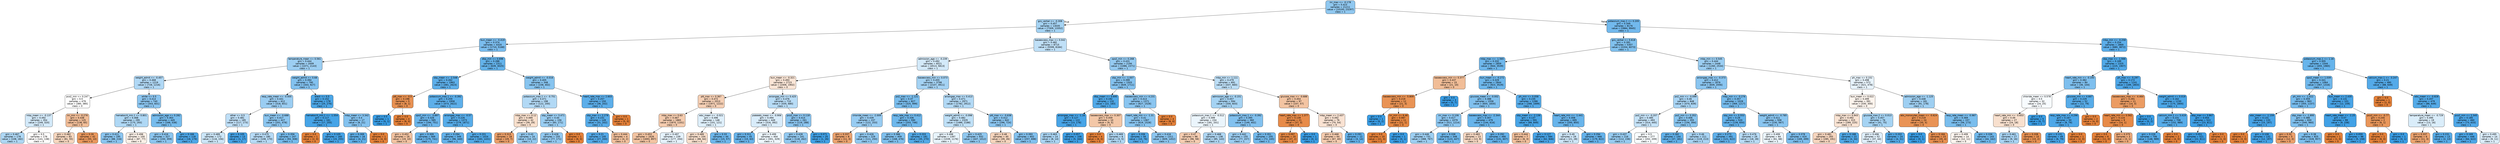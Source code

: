 digraph Tree {
node [shape=box, style="filled, rounded", color="black", fontname="helvetica"] ;
edge [fontname="helvetica"] ;
0 [label="inr_max <= -0.178\ngini = 0.423\nsamples = 21211\nvalue = [10193, 23297]\nclass = 1", fillcolor="#90c8f0"] ;
1 [label="gcs_verbal <= -0.308\ngini = 0.457\nsamples = 13035\nvalue = [7309, 13352]\nclass = 1", fillcolor="#a5d3f3"] ;
0 -> 1 [labeldistance=2.5, labelangle=45, headlabel="True"] ;
2 [label="bun_mean <= -0.419\ngini = 0.374\nsamples = 4320\nvalue = [1710, 5168]\nclass = 1", fillcolor="#7bbdee"] ;
1 -> 2 ;
3 [label="temperature_mean <= 0.561\ngini = 0.444\nsamples = 2009\nvalue = [1071, 2143]\nclass = 1", fillcolor="#9ccef2"] ;
2 -> 3 ;
4 [label="weight_admit <= -0.457\ngini = 0.468\nsamples = 1219\nvalue = [728, 1216]\nclass = 1", fillcolor="#b0d8f5"] ;
3 -> 4 ;
5 [label="pco2_min <= 0.247\ngini = 0.5\nsamples = 479\nvalue = [385, 385]\nclass = 0", fillcolor="#ffffff"] ;
4 -> 5 ;
6 [label="mbp_mean <= -0.137\ngini = 0.492\nsamples = 354\nvalue = [249, 320]\nclass = 1", fillcolor="#d3e9f9"] ;
5 -> 6 ;
7 [label="gini = 0.467\nsamples = 178\nvalue = [108, 182]\nclass = 1", fillcolor="#aed7f4"] ;
6 -> 7 ;
8 [label="gini = 0.5\nsamples = 176\nvalue = [141, 138]\nclass = 0", fillcolor="#fefcfb"] ;
6 -> 8 ;
9 [label="inr_min <= -0.276\ngini = 0.438\nsamples = 125\nvalue = [136, 65]\nclass = 0", fillcolor="#f1bd98"] ;
5 -> 9 ;
10 [label="gini = 0.482\nsamples = 83\nvalue = [81, 55]\nclass = 0", fillcolor="#f7d7bf"] ;
9 -> 10 ;
11 [label="gini = 0.26\nsamples = 42\nvalue = [55, 10]\nclass = 0", fillcolor="#ea985d"] ;
9 -> 11 ;
12 [label="white <= 0.5\ngini = 0.414\nsamples = 740\nvalue = [343, 831]\nclass = 1", fillcolor="#8bc5f0"] ;
4 -> 12 ;
13 [label="hematocrit_min.1 <= 0.801\ngini = 0.468\nsamples = 295\nvalue = [175, 293]\nclass = 1", fillcolor="#afd8f5"] ;
12 -> 13 ;
14 [label="gini = 0.411\nsamples = 195\nvalue = [88, 216]\nclass = 1", fillcolor="#8ac5f0"] ;
13 -> 14 ;
15 [label="gini = 0.498\nsamples = 100\nvalue = [87, 77]\nclass = 0", fillcolor="#fcf1e8"] ;
13 -> 15 ;
16 [label="admission_age <= 0.282\ngini = 0.363\nsamples = 445\nvalue = [168, 538]\nclass = 1", fillcolor="#77bced"] ;
12 -> 16 ;
17 [label="gini = 0.416\nsamples = 327\nvalue = [150, 359]\nclass = 1", fillcolor="#8cc6f0"] ;
16 -> 17 ;
18 [label="gini = 0.166\nsamples = 118\nvalue = [18, 179]\nclass = 1", fillcolor="#4da7e8"] ;
16 -> 18 ;
19 [label="weight_admit <= 0.68\ngini = 0.394\nsamples = 790\nvalue = [343, 927]\nclass = 1", fillcolor="#82c1ef"] ;
3 -> 19 ;
20 [label="resp_rate_mean <= -0.505\ngini = 0.441\nsamples = 612\nvalue = [318, 651]\nclass = 1", fillcolor="#9acdf2"] ;
19 -> 20 ;
21 [label="other <= 0.5\ngini = 0.481\nsamples = 185\nvalue = [117, 173]\nclass = 1", fillcolor="#bfdff7"] ;
20 -> 21 ;
22 [label="gini = 0.489\nsamples = 172\nvalue = [116, 156]\nclass = 1", fillcolor="#cce6f8"] ;
21 -> 22 ;
23 [label="gini = 0.105\nsamples = 13\nvalue = [1, 17]\nclass = 1", fillcolor="#45a3e7"] ;
21 -> 23 ;
24 [label="bun_mean <= -0.688\ngini = 0.417\nsamples = 427\nvalue = [201, 478]\nclass = 1", fillcolor="#8cc6f0"] ;
20 -> 24 ;
25 [label="gini = 0.475\nsamples = 180\nvalue = [108, 170]\nclass = 1", fillcolor="#b7dbf6"] ;
24 -> 25 ;
26 [label="gini = 0.356\nsamples = 247\nvalue = [93, 308]\nclass = 1", fillcolor="#75bbed"] ;
24 -> 26 ;
27 [label="black <= 0.5\ngini = 0.152\nsamples = 178\nvalue = [25, 276]\nclass = 1", fillcolor="#4ba6e7"] ;
19 -> 27 ;
28 [label="hematocrit_min.1 <= -1.554\ngini = 0.117\nsamples = 161\nvalue = [17, 255]\nclass = 1", fillcolor="#46a4e7"] ;
27 -> 28 ;
29 [label="gini = 0.0\nsamples = 1\nvalue = [2, 0]\nclass = 0", fillcolor="#e58139"] ;
28 -> 29 ;
30 [label="gini = 0.105\nsamples = 160\nvalue = [15, 255]\nclass = 1", fillcolor="#45a3e7"] ;
28 -> 30 ;
31 [label="mbp_mean <= 3.342\ngini = 0.4\nsamples = 17\nvalue = [8, 21]\nclass = 1", fillcolor="#84c2ef"] ;
27 -> 31 ;
32 [label="gini = 0.269\nsamples = 16\nvalue = [4, 21]\nclass = 1", fillcolor="#5fb0ea"] ;
31 -> 32 ;
33 [label="gini = 0.0\nsamples = 1\nvalue = [4, 0]\nclass = 0", fillcolor="#e58139"] ;
31 -> 33 ;
34 [label="dbp_min <= 0.698\ngini = 0.288\nsamples = 2311\nvalue = [639, 3025]\nclass = 1", fillcolor="#63b2ea"] ;
2 -> 34 ;
35 [label="sbp_mean <= -2.548\ngini = 0.262\nsamples = 1963\nvalue = [481, 2623]\nclass = 1", fillcolor="#5dafea"] ;
34 -> 35 ;
36 [label="ptt_max <= -0.5\ngini = 0.198\nsamples = 5\nvalue = [8, 1]\nclass = 0", fillcolor="#e89152"] ;
35 -> 36 ;
37 [label="gini = 0.0\nsamples = 1\nvalue = [0, 1]\nclass = 1", fillcolor="#399de5"] ;
36 -> 37 ;
38 [label="gini = 0.0\nsamples = 4\nvalue = [8, 0]\nclass = 0", fillcolor="#e58139"] ;
36 -> 38 ;
39 [label="potassium_max.1 <= -0.392\ngini = 0.259\nsamples = 1958\nvalue = [473, 2622]\nclass = 1", fillcolor="#5dafea"] ;
35 -> 39 ;
40 [label="spo2_min <= -3.897\ngini = 0.326\nsamples = 585\nvalue = [194, 751]\nclass = 1", fillcolor="#6cb6ec"] ;
39 -> 40 ;
41 [label="gini = 0.452\nsamples = 16\nvalue = [19, 10]\nclass = 0", fillcolor="#f3c3a1"] ;
40 -> 41 ;
42 [label="gini = 0.309\nsamples = 569\nvalue = [175, 741]\nclass = 1", fillcolor="#68b4eb"] ;
40 -> 42 ;
43 [label="aniongap_max <= -0.57\ngini = 0.226\nsamples = 1373\nvalue = [279, 1871]\nclass = 1", fillcolor="#57ace9"] ;
39 -> 43 ;
44 [label="gini = 0.294\nsamples = 349\nvalue = [96, 440]\nclass = 1", fillcolor="#64b2eb"] ;
43 -> 44 ;
45 [label="gini = 0.201\nsamples = 1024\nvalue = [183, 1431]\nclass = 1", fillcolor="#52aae8"] ;
43 -> 45 ;
46 [label="weight_admit <= -0.016\ngini = 0.405\nsamples = 348\nvalue = [158, 402]\nclass = 1", fillcolor="#87c4ef"] ;
34 -> 46 ;
47 [label="potassium_max.1 <= -0.751\ngini = 0.471\nsamples = 198\nvalue = [122, 200]\nclass = 1", fillcolor="#b2d9f5"] ;
46 -> 47 ;
48 [label="mbp_max <= 0.12\ngini = 0.489\nsamples = 42\nvalue = [39, 29]\nclass = 0", fillcolor="#f8dfcc"] ;
47 -> 48 ;
49 [label="gini = 0.313\nsamples = 18\nvalue = [29, 7]\nclass = 0", fillcolor="#eb9f69"] ;
48 -> 49 ;
50 [label="gini = 0.43\nsamples = 24\nvalue = [10, 22]\nclass = 1", fillcolor="#93caf1"] ;
48 -> 50 ;
51 [label="sbp_mean <= 3.471\ngini = 0.44\nsamples = 156\nvalue = [83, 171]\nclass = 1", fillcolor="#99cdf2"] ;
47 -> 51 ;
52 [label="gini = 0.428\nsamples = 155\nvalue = [77, 171]\nclass = 1", fillcolor="#92c9f1"] ;
51 -> 52 ;
53 [label="gini = 0.0\nsamples = 1\nvalue = [6, 0]\nclass = 0", fillcolor="#e58139"] ;
51 -> 53 ;
54 [label="heart_rate_max <= 2.603\ngini = 0.257\nsamples = 150\nvalue = [36, 202]\nclass = 1", fillcolor="#5caeea"] ;
46 -> 54 ;
55 [label="sbp_max <= 2.278\ngini = 0.231\nsamples = 149\nvalue = [31, 202]\nclass = 1", fillcolor="#57ace9"] ;
54 -> 55 ;
56 [label="gini = 0.21\nsamples = 145\nvalue = [27, 200]\nclass = 1", fillcolor="#54aae9"] ;
55 -> 56 ;
57 [label="gini = 0.444\nsamples = 4\nvalue = [4, 2]\nclass = 0", fillcolor="#f2c09c"] ;
55 -> 57 ;
58 [label="gini = 0.0\nsamples = 1\nvalue = [5, 0]\nclass = 0", fillcolor="#e58139"] ;
54 -> 58 ;
59 [label="baseexcess_max <= 0.042\ngini = 0.482\nsamples = 8715\nvalue = [5599, 8184]\nclass = 1", fillcolor="#c0e0f7"] ;
1 -> 59 ;
60 [label="admission_age <= -0.239\ngini = 0.492\nsamples = 6521\nvalue = [4513, 5813]\nclass = 1", fillcolor="#d3e9f9"] ;
59 -> 60 ;
61 [label="bun_mean <= -0.321\ngini = 0.493\nsamples = 2723\nvalue = [2406, 1902]\nclass = 0", fillcolor="#fae5d6"] ;
60 -> 61 ;
62 [label="ptt_max <= 0.367\ngini = 0.472\nsamples = 2013\nvalue = [1971, 1222]\nclass = 0", fillcolor="#f5cfb4"] ;
61 -> 62 ;
63 [label="mbp_max <= 0.63\ngini = 0.467\nsamples = 1865\nvalue = [1870, 1101]\nclass = 0", fillcolor="#f4cbae"] ;
62 -> 63 ;
64 [label="gini = 0.453\nsamples = 1626\nvalue = [1693, 897]\nclass = 0", fillcolor="#f3c4a2"] ;
63 -> 64 ;
65 [label="gini = 0.497\nsamples = 239\nvalue = [177, 204]\nclass = 1", fillcolor="#e5f2fc"] ;
63 -> 65 ;
66 [label="wbc_mean <= -0.021\ngini = 0.496\nsamples = 148\nvalue = [101, 121]\nclass = 1", fillcolor="#deeffb"] ;
62 -> 66 ;
67 [label="gini = 0.489\nsamples = 104\nvalue = [86, 64]\nclass = 0", fillcolor="#f8dfcc"] ;
66 -> 67 ;
68 [label="gini = 0.33\nsamples = 44\nvalue = [15, 57]\nclass = 1", fillcolor="#6db7ec"] ;
66 -> 68 ;
69 [label="aniongap_min <= 0.425\ngini = 0.476\nsamples = 710\nvalue = [435, 680]\nclass = 1", fillcolor="#b8dcf6"] ;
61 -> 69 ;
70 [label="platelets_mean <= -0.906\ngini = 0.494\nsamples = 449\nvalue = [316, 392]\nclass = 1", fillcolor="#d9ecfa"] ;
69 -> 70 ;
71 [label="gini = 0.311\nsamples = 45\nvalue = [15, 63]\nclass = 1", fillcolor="#68b4eb"] ;
70 -> 71 ;
72 [label="gini = 0.499\nsamples = 404\nvalue = [301, 329]\nclass = 1", fillcolor="#eef7fd"] ;
70 -> 72 ;
73 [label="pco2_max <= 0.118\ngini = 0.414\nsamples = 261\nvalue = [119, 288]\nclass = 1", fillcolor="#8bc5f0"] ;
69 -> 73 ;
74 [label="gini = 0.428\nsamples = 241\nvalue = [118, 262]\nclass = 1", fillcolor="#92c9f1"] ;
73 -> 74 ;
75 [label="gini = 0.071\nsamples = 20\nvalue = [1, 26]\nclass = 1", fillcolor="#41a1e6"] ;
73 -> 75 ;
76 [label="baseexcess_min <= 0.073\ngini = 0.455\nsamples = 3798\nvalue = [2107, 3911]\nclass = 1", fillcolor="#a4d2f3"] ;
60 -> 76 ;
77 [label="po2_max <= -1.121\ngini = 0.37\nsamples = 827\nvalue = [325, 999]\nclass = 1", fillcolor="#79bded"] ;
76 -> 77 ;
78 [label="chloride_mean <= -2.009\ngini = 0.439\nsamples = 237\nvalue = [122, 253]\nclass = 1", fillcolor="#98ccf2"] ;
77 -> 78 ;
79 [label="gini = 0.337\nsamples = 8\nvalue = [11, 3]\nclass = 0", fillcolor="#eca36f"] ;
78 -> 79 ;
80 [label="gini = 0.426\nsamples = 229\nvalue = [111, 250]\nclass = 1", fillcolor="#91c9f1"] ;
78 -> 80 ;
81 [label="resp_rate_max <= 0.412\ngini = 0.336\nsamples = 590\nvalue = [203, 746]\nclass = 1", fillcolor="#6fb8ec"] ;
77 -> 81 ;
82 [label="gini = 0.386\nsamples = 409\nvalue = [168, 476]\nclass = 1", fillcolor="#7fc0ee"] ;
81 -> 82 ;
83 [label="gini = 0.203\nsamples = 181\nvalue = [35, 270]\nclass = 1", fillcolor="#53aae8"] ;
81 -> 83 ;
84 [label="aniongap_max <= 0.413\ngini = 0.471\nsamples = 2971\nvalue = [1782, 2912]\nclass = 1", fillcolor="#b2d9f5"] ;
76 -> 84 ;
85 [label="weight_admit <= -0.098\ngini = 0.482\nsamples = 2329\nvalue = [1486, 2188]\nclass = 1", fillcolor="#bfe0f7"] ;
84 -> 85 ;
86 [label="gini = 0.498\nsamples = 1397\nvalue = [1039, 1176]\nclass = 1", fillcolor="#e8f4fc"] ;
85 -> 86 ;
87 [label="gini = 0.425\nsamples = 932\nvalue = [447, 1012]\nclass = 1", fillcolor="#90c8f0"] ;
85 -> 87 ;
88 [label="ptt_max <= -0.638\ngini = 0.412\nsamples = 642\nvalue = [296, 724]\nclass = 1", fillcolor="#8ac5f0"] ;
84 -> 88 ;
89 [label="gini = 0.48\nsamples = 40\nvalue = [39, 26]\nclass = 0", fillcolor="#f6d5bd"] ;
88 -> 89 ;
90 [label="gini = 0.393\nsamples = 602\nvalue = [257, 698]\nclass = 1", fillcolor="#82c1ef"] ;
88 -> 90 ;
91 [label="spo2_min <= 0.268\ngini = 0.431\nsamples = 2194\nvalue = [1086, 2371]\nclass = 1", fillcolor="#94caf1"] ;
59 -> 91 ;
92 [label="sbp_min <= -1.007\ngini = 0.399\nsamples = 1503\nvalue = [649, 1711]\nclass = 1", fillcolor="#84c2ef"] ;
91 -> 92 ;
93 [label="dbp_mean <= 0.695\ngini = 0.192\nsamples = 132\nvalue = [22, 183]\nclass = 1", fillcolor="#51a9e8"] ;
92 -> 93 ;
94 [label="aniongap_max <= -1.16\ngini = 0.127\nsamples = 122\nvalue = [13, 178]\nclass = 1", fillcolor="#47a4e7"] ;
93 -> 94 ;
95 [label="gini = 0.463\nsamples = 14\nvalue = [8, 14]\nclass = 1", fillcolor="#aad5f4"] ;
94 -> 95 ;
96 [label="gini = 0.057\nsamples = 108\nvalue = [5, 164]\nclass = 1", fillcolor="#3fa0e6"] ;
94 -> 96 ;
97 [label="baseexcess_max <= 0.307\ngini = 0.459\nsamples = 10\nvalue = [9, 5]\nclass = 0", fillcolor="#f3c7a7"] ;
93 -> 97 ;
98 [label="gini = 0.0\nsamples = 4\nvalue = [6, 0]\nclass = 0", fillcolor="#e58139"] ;
97 -> 98 ;
99 [label="gini = 0.469\nsamples = 6\nvalue = [3, 5]\nclass = 1", fillcolor="#b0d8f5"] ;
97 -> 99 ;
100 [label="baseexcess_min <= 4.231\ngini = 0.413\nsamples = 1371\nvalue = [627, 1528]\nclass = 1", fillcolor="#8ac5f0"] ;
92 -> 100 ;
101 [label="heart_rate_min <= -1.31\ngini = 0.41\nsamples = 1367\nvalue = [619, 1528]\nclass = 1", fillcolor="#89c5f0"] ;
100 -> 101 ;
102 [label="gini = 0.206\nsamples = 56\nvalue = [10, 76]\nclass = 1", fillcolor="#53aae8"] ;
101 -> 102 ;
103 [label="gini = 0.416\nsamples = 1311\nvalue = [609, 1452]\nclass = 1", fillcolor="#8cc6f0"] ;
101 -> 103 ;
104 [label="gini = 0.0\nsamples = 4\nvalue = [8, 0]\nclass = 0", fillcolor="#e58139"] ;
100 -> 104 ;
105 [label="mbp_min <= 1.111\ngini = 0.479\nsamples = 691\nvalue = [437, 660]\nclass = 1", fillcolor="#bcdef6"] ;
91 -> 105 ;
106 [label="admission_age <= -0.151\ngini = 0.457\nsamples = 594\nvalue = [330, 603]\nclass = 1", fillcolor="#a5d3f3"] ;
105 -> 106 ;
107 [label="potassium_max.1 <= -0.512\ngini = 0.499\nsamples = 234\nvalue = [181, 201]\nclass = 1", fillcolor="#ebf5fc"] ;
106 -> 107 ;
108 [label="gini = 0.47\nsamples = 96\nvalue = [96, 58]\nclass = 0", fillcolor="#f5cdb1"] ;
107 -> 108 ;
109 [label="gini = 0.468\nsamples = 138\nvalue = [85, 143]\nclass = 1", fillcolor="#afd7f4"] ;
107 -> 109 ;
110 [label="potassium_max.1 <= -0.392\ngini = 0.395\nsamples = 360\nvalue = [149, 402]\nclass = 1", fillcolor="#82c1ef"] ;
106 -> 110 ;
111 [label="gini = 0.442\nsamples = 155\nvalue = [77, 157]\nclass = 1", fillcolor="#9acdf2"] ;
110 -> 111 ;
112 [label="gini = 0.351\nsamples = 205\nvalue = [72, 245]\nclass = 1", fillcolor="#73baed"] ;
110 -> 112 ;
113 [label="glucose_max <= -0.688\ngini = 0.454\nsamples = 97\nvalue = [107, 57]\nclass = 0", fillcolor="#f3c4a2"] ;
105 -> 113 ;
114 [label="heart_rate_max <= 1.377\ngini = 0.139\nsamples = 21\nvalue = [37, 3]\nclass = 0", fillcolor="#e78b49"] ;
113 -> 114 ;
115 [label="gini = 0.097\nsamples = 20\nvalue = [37, 2]\nclass = 0", fillcolor="#e68844"] ;
114 -> 115 ;
116 [label="gini = 0.0\nsamples = 1\nvalue = [0, 1]\nclass = 1", fillcolor="#399de5"] ;
114 -> 116 ;
117 [label="mbp_mean <= 2.437\ngini = 0.492\nsamples = 76\nvalue = [70, 54]\nclass = 0", fillcolor="#f9e2d2"] ;
113 -> 117 ;
118 [label="gini = 0.468\nsamples = 64\nvalue = [67, 40]\nclass = 0", fillcolor="#f5ccaf"] ;
117 -> 118 ;
119 [label="gini = 0.291\nsamples = 12\nvalue = [3, 14]\nclass = 1", fillcolor="#63b2eb"] ;
117 -> 119 ;
120 [label="potassium_max.1 <= 0.205\ngini = 0.349\nsamples = 8176\nvalue = [2884, 9945]\nclass = 1", fillcolor="#72b9ed"] ;
0 -> 120 [labeldistance=2.5, labelangle=-45, headlabel="False"] ;
121 [label="gcs_verbal <= 0.618\ngini = 0.391\nsamples = 5307\nvalue = [2204, 6073]\nclass = 1", fillcolor="#81c1ee"] ;
120 -> 121 ;
122 [label="mbp_max <= -1.565\ngini = 0.332\nsamples = 2859\nvalue = [944, 3539]\nclass = 1", fillcolor="#6eb7ec"] ;
121 -> 122 ;
123 [label="baseexcess_min <= 0.377\ngini = 0.437\nsamples = 15\nvalue = [21, 10]\nclass = 0", fillcolor="#f1bd97"] ;
122 -> 123 ;
124 [label="baseexcess_min <= -5.809\ngini = 0.219\nsamples = 12\nvalue = [21, 3]\nclass = 0", fillcolor="#e99355"] ;
123 -> 124 ;
125 [label="gini = 0.0\nsamples = 1\nvalue = [0, 2]\nclass = 1", fillcolor="#399de5"] ;
124 -> 125 ;
126 [label="inr_min <= 6.46\ngini = 0.087\nsamples = 11\nvalue = [21, 1]\nclass = 0", fillcolor="#e68742"] ;
124 -> 126 ;
127 [label="gini = 0.0\nsamples = 10\nvalue = [21, 0]\nclass = 0", fillcolor="#e58139"] ;
126 -> 127 ;
128 [label="gini = 0.0\nsamples = 1\nvalue = [0, 1]\nclass = 1", fillcolor="#399de5"] ;
126 -> 128 ;
129 [label="gini = 0.0\nsamples = 3\nvalue = [0, 7]\nclass = 1", fillcolor="#399de5"] ;
123 -> 129 ;
130 [label="bun_mean <= -0.272\ngini = 0.329\nsamples = 2844\nvalue = [923, 3529]\nclass = 1", fillcolor="#6db7ec"] ;
122 -> 130 ;
131 [label="glucose_mean <= -0.002\ngini = 0.388\nsamples = 1558\nvalue = [655, 1830]\nclass = 1", fillcolor="#80c0ee"] ;
130 -> 131 ;
132 [label="inr_max <= 0.106\ngini = 0.417\nsamples = 1079\nvalue = [511, 1214]\nclass = 1", fillcolor="#8cc6f0"] ;
131 -> 132 ;
133 [label="gini = 0.446\nsamples = 731\nvalue = [388, 767]\nclass = 1", fillcolor="#9dcff2"] ;
132 -> 133 ;
134 [label="gini = 0.338\nsamples = 348\nvalue = [123, 447]\nclass = 1", fillcolor="#6fb8ec"] ;
132 -> 134 ;
135 [label="baseexcess_max <= -2.344\ngini = 0.307\nsamples = 479\nvalue = [144, 616]\nclass = 1", fillcolor="#67b4eb"] ;
131 -> 135 ;
136 [label="gini = 0.483\nsamples = 13\nvalue = [13, 9]\nclass = 0", fillcolor="#f7d8c2"] ;
135 -> 136 ;
137 [label="gini = 0.292\nsamples = 466\nvalue = [131, 607]\nclass = 1", fillcolor="#64b2eb"] ;
135 -> 137 ;
138 [label="ph_min <= 0.058\ngini = 0.235\nsamples = 1286\nvalue = [268, 1699]\nclass = 1", fillcolor="#58ace9"] ;
130 -> 138 ;
139 [label="sbp_mean <= -2.136\ngini = 0.137\nsamples = 591\nvalue = [68, 849]\nclass = 1", fillcolor="#49a5e7"] ;
138 -> 139 ;
140 [label="gini = 0.444\nsamples = 7\nvalue = [6, 3]\nclass = 0", fillcolor="#f2c09c"] ;
139 -> 140 ;
141 [label="gini = 0.127\nsamples = 584\nvalue = [62, 846]\nclass = 1", fillcolor="#48a4e7"] ;
139 -> 141 ;
142 [label="heart_rate_min <= -1.441\ngini = 0.308\nsamples = 695\nvalue = [200, 850]\nclass = 1", fillcolor="#68b4eb"] ;
138 -> 142 ;
143 [label="gini = 0.49\nsamples = 29\nvalue = [21, 28]\nclass = 1", fillcolor="#cee6f8"] ;
142 -> 143 ;
144 [label="gini = 0.294\nsamples = 666\nvalue = [179, 822]\nclass = 1", fillcolor="#64b2eb"] ;
142 -> 144 ;
145 [label="mbp_min <= 0.545\ngini = 0.444\nsamples = 2448\nvalue = [1260, 2534]\nclass = 1", fillcolor="#9bcef2"] ;
121 -> 145 ;
146 [label="aniongap_max <= -0.373\ngini = 0.412\nsamples = 1876\nvalue = [839, 2056]\nclass = 1", fillcolor="#8ac5f0"] ;
145 -> 146 ;
147 [label="po2_min <= -0.099\ngini = 0.46\nsamples = 848\nvalue = [470, 839]\nclass = 1", fillcolor="#a8d4f4"] ;
146 -> 147 ;
148 [label="po2_min <= -0.207\ngini = 0.485\nsamples = 493\nvalue = [314, 445]\nclass = 1", fillcolor="#c5e2f7"] ;
147 -> 148 ;
149 [label="gini = 0.437\nsamples = 216\nvalue = [112, 236]\nclass = 1", fillcolor="#97ccf1"] ;
148 -> 149 ;
150 [label="gini = 0.5\nsamples = 277\nvalue = [202, 209]\nclass = 1", fillcolor="#f8fcfe"] ;
148 -> 150 ;
151 [label="po2_min <= 0.352\ngini = 0.406\nsamples = 355\nvalue = [156, 394]\nclass = 1", fillcolor="#87c4ef"] ;
147 -> 151 ;
152 [label="gini = 0.282\nsamples = 144\nvalue = [37, 181]\nclass = 1", fillcolor="#61b1ea"] ;
151 -> 152 ;
153 [label="gini = 0.46\nsamples = 211\nvalue = [119, 213]\nclass = 1", fillcolor="#a8d4f4"] ;
151 -> 153 ;
154 [label="mbp_min <= -0.276\ngini = 0.357\nsamples = 1028\nvalue = [369, 1217]\nclass = 1", fillcolor="#75bbed"] ;
146 -> 154 ;
155 [label="sbp_min <= 0.553\ngini = 0.29\nsamples = 520\nvalue = [139, 650]\nclass = 1", fillcolor="#63b2eb"] ;
154 -> 155 ;
156 [label="gini = 0.273\nsamples = 491\nvalue = [121, 622]\nclass = 1", fillcolor="#60b0ea"] ;
155 -> 156 ;
157 [label="gini = 0.476\nsamples = 29\nvalue = [18, 28]\nclass = 1", fillcolor="#b8dcf6"] ;
155 -> 157 ;
158 [label="weight_admit <= -0.785\ngini = 0.411\nsamples = 508\nvalue = [230, 567]\nclass = 1", fillcolor="#89c5f0"] ;
154 -> 158 ;
159 [label="gini = 0.499\nsamples = 84\nvalue = [61, 68]\nclass = 1", fillcolor="#ebf5fc"] ;
158 -> 159 ;
160 [label="gini = 0.378\nsamples = 424\nvalue = [169, 499]\nclass = 1", fillcolor="#7cbeee"] ;
158 -> 160 ;
161 [label="ph_max <= 0.152\ngini = 0.498\nsamples = 572\nvalue = [421, 478]\nclass = 1", fillcolor="#e7f3fc"] ;
145 -> 161 ;
162 [label="bun_mean <= 0.022\ngini = 0.499\nsamples = 391\nvalue = [330, 300]\nclass = 0", fillcolor="#fdf4ed"] ;
161 -> 162 ;
163 [label="mbp_max <= 0.943\ngini = 0.492\nsamples = 315\nvalue = [289, 225]\nclass = 0", fillcolor="#f9e3d3"] ;
162 -> 163 ;
164 [label="gini = 0.481\nsamples = 293\nvalue = [285, 191]\nclass = 0", fillcolor="#f6d5be"] ;
163 -> 164 ;
165 [label="gini = 0.188\nsamples = 22\nvalue = [4, 34]\nclass = 1", fillcolor="#50a9e8"] ;
163 -> 165 ;
166 [label="glucose_max.2 <= 0.013\ngini = 0.457\nsamples = 76\nvalue = [41, 75]\nclass = 1", fillcolor="#a5d3f3"] ;
162 -> 166 ;
167 [label="gini = 0.496\nsamples = 52\nvalue = [37, 44]\nclass = 1", fillcolor="#e0effb"] ;
166 -> 167 ;
168 [label="gini = 0.202\nsamples = 24\nvalue = [4, 31]\nclass = 1", fillcolor="#53aae8"] ;
166 -> 168 ;
169 [label="admission_age <= -1.125\ngini = 0.448\nsamples = 181\nvalue = [91, 178]\nclass = 1", fillcolor="#9ecff2"] ;
161 -> 169 ;
170 [label="abs_monocytes_mean <= -0.624\ngini = 0.219\nsamples = 24\nvalue = [35, 5]\nclass = 0", fillcolor="#e99355"] ;
169 -> 170 ;
171 [label="gini = 0.0\nsamples = 1\nvalue = [0, 1]\nclass = 1", fillcolor="#399de5"] ;
170 -> 171 ;
172 [label="gini = 0.184\nsamples = 23\nvalue = [35, 4]\nclass = 0", fillcolor="#e88f50"] ;
170 -> 172 ;
173 [label="resp_rate_mean <= -0.987\ngini = 0.369\nsamples = 157\nvalue = [56, 173]\nclass = 1", fillcolor="#79bded"] ;
169 -> 173 ;
174 [label="gini = 0.499\nsamples = 14\nvalue = [12, 11]\nclass = 0", fillcolor="#fdf5ef"] ;
173 -> 174 ;
175 [label="gini = 0.336\nsamples = 143\nvalue = [44, 162]\nclass = 1", fillcolor="#6fb8ec"] ;
173 -> 175 ;
176 [label="mbp_min <= -0.258\ngini = 0.254\nsamples = 2869\nvalue = [680, 3872]\nclass = 1", fillcolor="#5caeea"] ;
120 -> 176 ;
177 [label="sbp_max <= -1.566\ngini = 0.189\nsamples = 1325\nvalue = [225, 1907]\nclass = 1", fillcolor="#50a9e8"] ;
176 -> 177 ;
178 [label="heart_rate_min <= -0.193\ngini = 0.382\nsamples = 84\nvalue = [36, 104]\nclass = 1", fillcolor="#7ebfee"] ;
177 -> 178 ;
179 [label="chloride_mean <= 0.578\ngini = 0.5\nsamples = 32\nvalue = [24, 25]\nclass = 1", fillcolor="#f7fbfe"] ;
178 -> 179 ;
180 [label="heart_rate_min <= -0.653\ngini = 0.49\nsamples = 27\nvalue = [24, 18]\nclass = 0", fillcolor="#f8e0ce"] ;
179 -> 180 ;
181 [label="gini = 0.461\nsamples = 17\nvalue = [9, 16]\nclass = 1", fillcolor="#a8d4f4"] ;
180 -> 181 ;
182 [label="gini = 0.208\nsamples = 10\nvalue = [15, 2]\nclass = 0", fillcolor="#e89253"] ;
180 -> 182 ;
183 [label="gini = 0.0\nsamples = 5\nvalue = [0, 7]\nclass = 1", fillcolor="#399de5"] ;
179 -> 183 ;
184 [label="glucose_min <= 4.667\ngini = 0.229\nsamples = 52\nvalue = [12, 79]\nclass = 1", fillcolor="#57ace9"] ;
178 -> 184 ;
185 [label="resp_rate_max <= 4.296\ngini = 0.167\nsamples = 50\nvalue = [8, 79]\nclass = 1", fillcolor="#4da7e8"] ;
184 -> 185 ;
186 [label="gini = 0.131\nsamples = 49\nvalue = [6, 79]\nclass = 1", fillcolor="#48a4e7"] ;
185 -> 186 ;
187 [label="gini = 0.0\nsamples = 1\nvalue = [2, 0]\nclass = 0", fillcolor="#e58139"] ;
185 -> 187 ;
188 [label="gini = 0.0\nsamples = 2\nvalue = [4, 0]\nclass = 0", fillcolor="#e58139"] ;
184 -> 188 ;
189 [label="ph_max <= -5.297\ngini = 0.172\nsamples = 1241\nvalue = [189, 1803]\nclass = 1", fillcolor="#4ea7e8"] ;
177 -> 189 ;
190 [label="baseexcess_max <= -4.464\ngini = 0.291\nsamples = 11\nvalue = [14, 3]\nclass = 0", fillcolor="#eb9c63"] ;
189 -> 190 ;
191 [label="heart_rate_min <= 0.562\ngini = 0.124\nsamples = 9\nvalue = [14, 1]\nclass = 0", fillcolor="#e78a47"] ;
190 -> 191 ;
192 [label="gini = 0.0\nsamples = 6\nvalue = [11, 0]\nclass = 0", fillcolor="#e58139"] ;
191 -> 192 ;
193 [label="gini = 0.375\nsamples = 3\nvalue = [3, 1]\nclass = 0", fillcolor="#eeab7b"] ;
191 -> 193 ;
194 [label="gini = 0.0\nsamples = 2\nvalue = [0, 2]\nclass = 1", fillcolor="#399de5"] ;
190 -> 194 ;
195 [label="weight_admit <= 0.019\ngini = 0.162\nsamples = 1230\nvalue = [175, 1800]\nclass = 1", fillcolor="#4ca7e8"] ;
189 -> 195 ;
196 [label="calcium_min.1 <= 3.419\ngini = 0.231\nsamples = 708\nvalue = [152, 989]\nclass = 1", fillcolor="#57ace9"] ;
195 -> 196 ;
197 [label="gini = 0.226\nsamples = 706\nvalue = [148, 989]\nclass = 1", fillcolor="#57ace9"] ;
196 -> 197 ;
198 [label="gini = 0.0\nsamples = 2\nvalue = [4, 0]\nclass = 0", fillcolor="#e58139"] ;
196 -> 198 ;
199 [label="dbp_max <= 3.867\ngini = 0.054\nsamples = 522\nvalue = [23, 811]\nclass = 1", fillcolor="#3fa0e6"] ;
195 -> 199 ;
200 [label="gini = 0.051\nsamples = 521\nvalue = [22, 811]\nclass = 1", fillcolor="#3ea0e6"] ;
199 -> 200 ;
201 [label="gini = 0.0\nsamples = 1\nvalue = [1, 0]\nclass = 0", fillcolor="#e58139"] ;
199 -> 201 ;
202 [label="potassium_max.1 <= 1.16\ngini = 0.305\nsamples = 1544\nvalue = [455, 1965]\nclass = 1", fillcolor="#67b4eb"] ;
176 -> 202 ;
203 [label="spo2_mean <= 1.039\ngini = 0.341\nsamples = 1064\nvalue = [367, 1316]\nclass = 1", fillcolor="#70b8ec"] ;
202 -> 203 ;
204 [label="ph_min <= -1.022\ngini = 0.359\nsamples = 963\nvalue = [355, 1157]\nclass = 1", fillcolor="#76bbed"] ;
203 -> 204 ;
205 [label="wbc_mean <= -1.159\ngini = 0.131\nsamples = 133\nvalue = [15, 197]\nclass = 1", fillcolor="#48a4e7"] ;
204 -> 205 ;
206 [label="gini = 0.0\nsamples = 1\nvalue = [3, 0]\nclass = 0", fillcolor="#e58139"] ;
205 -> 206 ;
207 [label="gini = 0.108\nsamples = 132\nvalue = [12, 197]\nclass = 1", fillcolor="#45a3e7"] ;
205 -> 207 ;
208 [label="sbp_max <= -1.895\ngini = 0.386\nsamples = 830\nvalue = [340, 960]\nclass = 1", fillcolor="#7fc0ee"] ;
204 -> 208 ;
209 [label="gini = 0.32\nsamples = 5\nvalue = [12, 3]\nclass = 0", fillcolor="#eca06a"] ;
208 -> 209 ;
210 [label="gini = 0.38\nsamples = 825\nvalue = [328, 957]\nclass = 1", fillcolor="#7dbfee"] ;
208 -> 210 ;
211 [label="bun_mean <= 2.435\ngini = 0.131\nsamples = 101\nvalue = [12, 159]\nclass = 1", fillcolor="#48a4e7"] ;
203 -> 211 ;
212 [label="heart_rate_mean <= -2.25\ngini = 0.07\nsamples = 99\nvalue = [6, 158]\nclass = 1", fillcolor="#41a1e6"] ;
211 -> 212 ;
213 [label="gini = 0.0\nsamples = 1\nvalue = [1, 0]\nclass = 0", fillcolor="#e58139"] ;
212 -> 213 ;
214 [label="gini = 0.059\nsamples = 98\nvalue = [5, 158]\nclass = 1", fillcolor="#3fa0e6"] ;
212 -> 214 ;
215 [label="pco2_min <= -0.77\ngini = 0.245\nsamples = 2\nvalue = [6, 1]\nclass = 0", fillcolor="#e9965a"] ;
211 -> 215 ;
216 [label="gini = 0.0\nsamples = 1\nvalue = [6, 0]\nclass = 0", fillcolor="#e58139"] ;
215 -> 216 ;
217 [label="gini = 0.0\nsamples = 1\nvalue = [0, 1]\nclass = 1", fillcolor="#399de5"] ;
215 -> 217 ;
218 [label="calcium_max.1 <= -3.247\ngini = 0.21\nsamples = 480\nvalue = [88, 649]\nclass = 1", fillcolor="#54aae9"] ;
202 -> 218 ;
219 [label="gini = 0.0\nsamples = 1\nvalue = [2, 0]\nclass = 0", fillcolor="#e58139"] ;
218 -> 219 ;
220 [label="wbc_mean <= -0.828\ngini = 0.207\nsamples = 479\nvalue = [86, 649]\nclass = 1", fillcolor="#53aae8"] ;
218 -> 220 ;
221 [label="temperature_mean <= -0.729\ngini = 0.495\nsamples = 19\nvalue = [13, 16]\nclass = 1", fillcolor="#daedfa"] ;
220 -> 221 ;
222 [label="gini = 0.337\nsamples = 6\nvalue = [11, 3]\nclass = 0", fillcolor="#eca36f"] ;
221 -> 222 ;
223 [label="gini = 0.231\nsamples = 13\nvalue = [2, 13]\nclass = 1", fillcolor="#57ace9"] ;
221 -> 223 ;
224 [label="pco2_min <= 2.345\ngini = 0.185\nsamples = 460\nvalue = [73, 633]\nclass = 1", fillcolor="#50a8e8"] ;
220 -> 224 ;
225 [label="gini = 0.169\nsamples = 446\nvalue = [64, 622]\nclass = 1", fillcolor="#4da7e8"] ;
224 -> 225 ;
226 [label="gini = 0.495\nsamples = 14\nvalue = [9, 11]\nclass = 1", fillcolor="#dbedfa"] ;
224 -> 226 ;
}